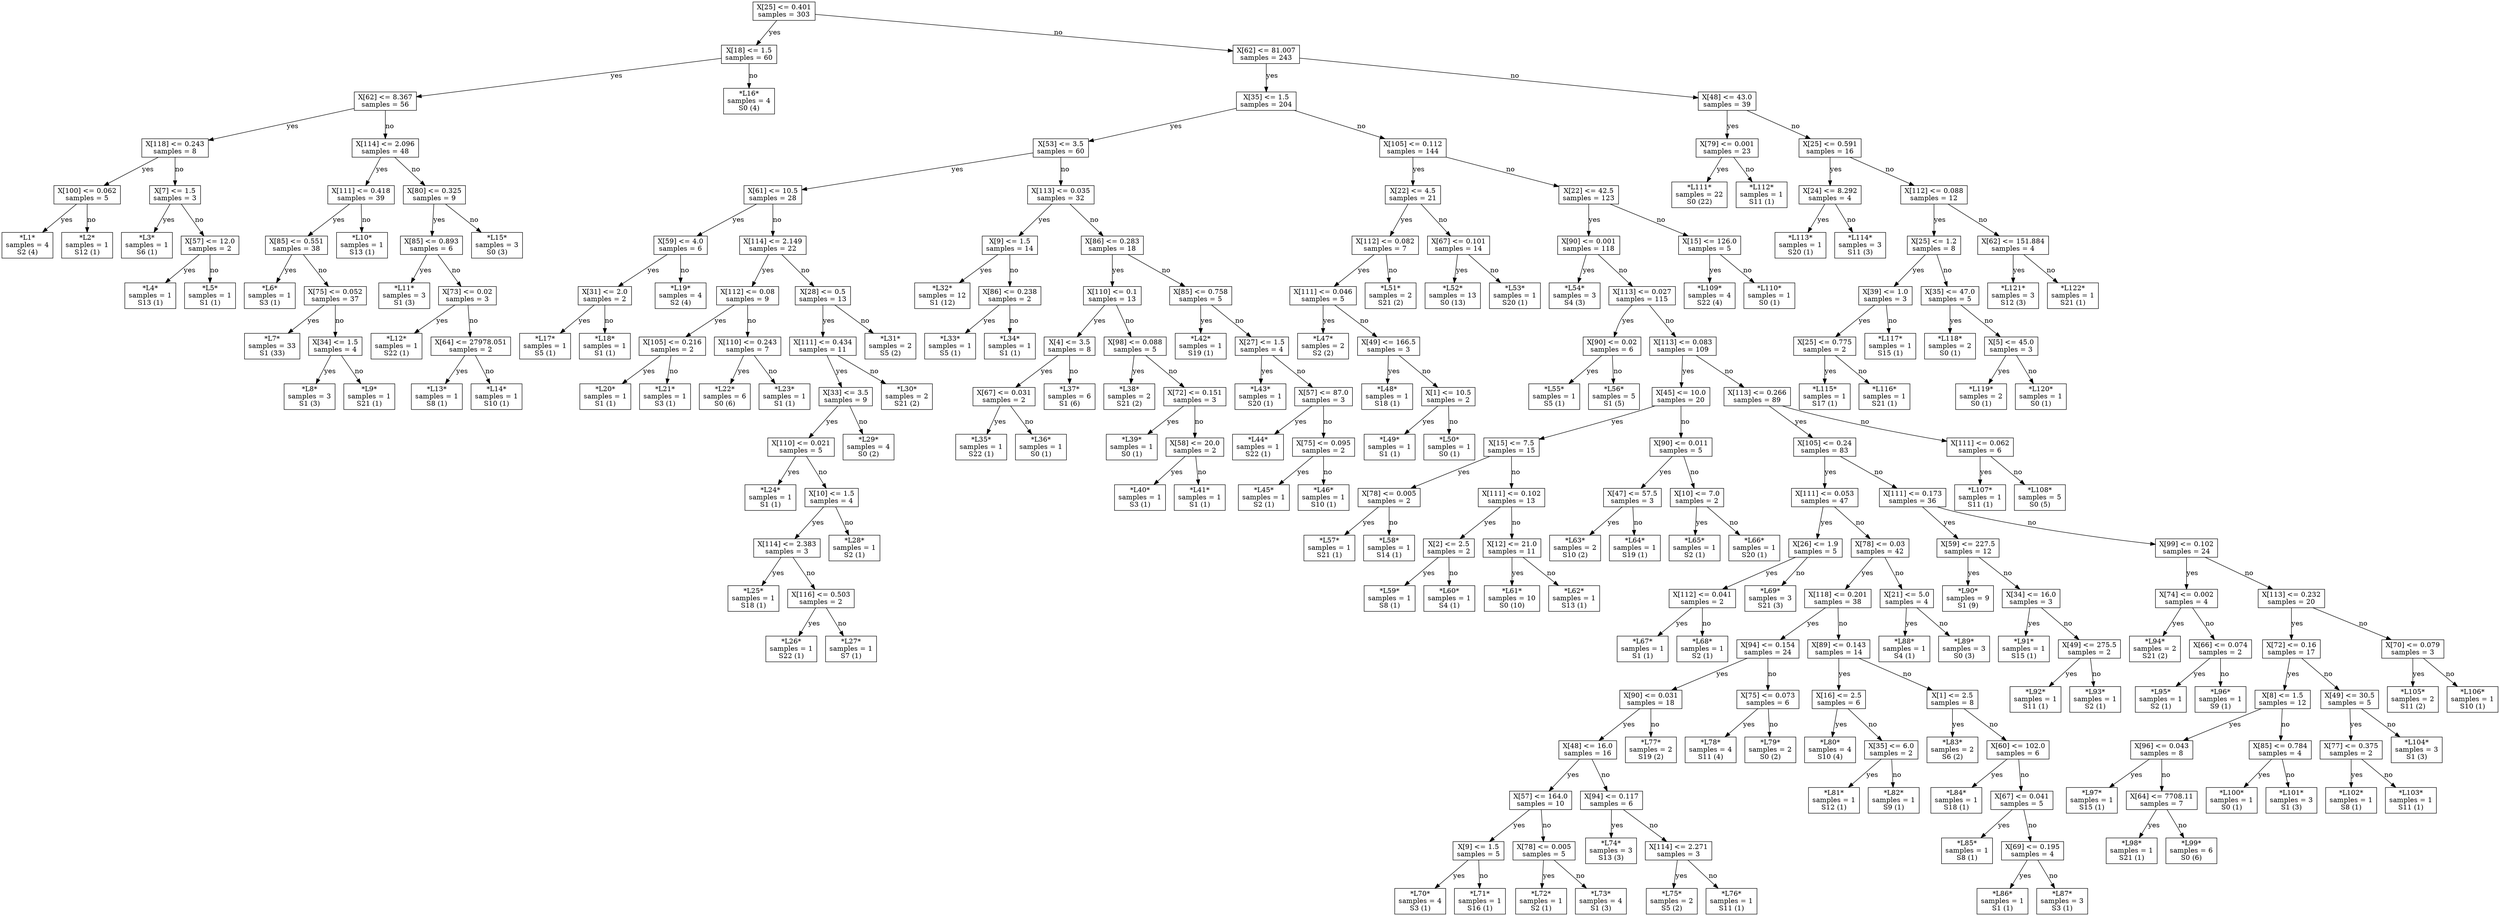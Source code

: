 digraph Tree {
node [shape=box] ;
0 [label="X[25] <= 0.401\nsamples = 303\n"] ;
1 [label="X[18] <= 1.5\nsamples = 60\n"] ;
0 -> 1 [label="yes"];
2 [label="X[62] <= 8.367\nsamples = 56\n"] ;
1 -> 2 [label="yes"];
3 [label="X[118] <= 0.243\nsamples = 8\n"] ;
2 -> 3 [label="yes"];
4 [label="X[100] <= 0.062\nsamples = 5\n"] ;
3 -> 4 [label="yes"];
5 [label="*L1*\nsamples = 4\nS2 (4)\n"] ;
4 -> 5 [label="yes"];
6 [label="*L2*\nsamples = 1\nS12 (1)\n"] ;
4 -> 6 [label="no"];
7 [label="X[7] <= 1.5\nsamples = 3\n"] ;
3 -> 7 [label="no"];
8 [label="*L3*\nsamples = 1\nS6 (1)\n"] ;
7 -> 8 [label="yes"];
9 [label="X[57] <= 12.0\nsamples = 2\n"] ;
7 -> 9 [label="no"];
10 [label="*L4*\nsamples = 1\nS13 (1)\n"] ;
9 -> 10 [label="yes"];
11 [label="*L5*\nsamples = 1\nS1 (1)\n"] ;
9 -> 11 [label="no"];
12 [label="X[114] <= 2.096\nsamples = 48\n"] ;
2 -> 12 [label="no"];
13 [label="X[111] <= 0.418\nsamples = 39\n"] ;
12 -> 13 [label="yes"];
14 [label="X[85] <= 0.551\nsamples = 38\n"] ;
13 -> 14 [label="yes"];
15 [label="*L6*\nsamples = 1\nS3 (1)\n"] ;
14 -> 15 [label="yes"];
16 [label="X[75] <= 0.052\nsamples = 37\n"] ;
14 -> 16 [label="no"];
17 [label="*L7*\nsamples = 33\nS1 (33)\n"] ;
16 -> 17 [label="yes"];
18 [label="X[34] <= 1.5\nsamples = 4\n"] ;
16 -> 18 [label="no"];
19 [label="*L8*\nsamples = 3\nS1 (3)\n"] ;
18 -> 19 [label="yes"];
20 [label="*L9*\nsamples = 1\nS21 (1)\n"] ;
18 -> 20 [label="no"];
21 [label="*L10*\nsamples = 1\nS13 (1)\n"] ;
13 -> 21 [label="no"];
22 [label="X[80] <= 0.325\nsamples = 9\n"] ;
12 -> 22 [label="no"];
23 [label="X[85] <= 0.893\nsamples = 6\n"] ;
22 -> 23 [label="yes"];
24 [label="*L11*\nsamples = 3\nS1 (3)\n"] ;
23 -> 24 [label="yes"];
25 [label="X[73] <= 0.02\nsamples = 3\n"] ;
23 -> 25 [label="no"];
26 [label="*L12*\nsamples = 1\nS22 (1)\n"] ;
25 -> 26 [label="yes"];
27 [label="X[64] <= 27978.051\nsamples = 2\n"] ;
25 -> 27 [label="no"];
28 [label="*L13*\nsamples = 1\nS8 (1)\n"] ;
27 -> 28 [label="yes"];
29 [label="*L14*\nsamples = 1\nS10 (1)\n"] ;
27 -> 29 [label="no"];
30 [label="*L15*\nsamples = 3\nS0 (3)\n"] ;
22 -> 30 [label="no"];
31 [label="*L16*\nsamples = 4\nS0 (4)\n"] ;
1 -> 31 [label="no"];
32 [label="X[62] <= 81.007\nsamples = 243\n"] ;
0 -> 32 [label="no"];
33 [label="X[35] <= 1.5\nsamples = 204\n"] ;
32 -> 33 [label="yes"];
34 [label="X[53] <= 3.5\nsamples = 60\n"] ;
33 -> 34 [label="yes"];
35 [label="X[61] <= 10.5\nsamples = 28\n"] ;
34 -> 35 [label="yes"];
36 [label="X[59] <= 4.0\nsamples = 6\n"] ;
35 -> 36 [label="yes"];
37 [label="X[31] <= 2.0\nsamples = 2\n"] ;
36 -> 37 [label="yes"];
38 [label="*L17*\nsamples = 1\nS5 (1)\n"] ;
37 -> 38 [label="yes"];
39 [label="*L18*\nsamples = 1\nS1 (1)\n"] ;
37 -> 39 [label="no"];
40 [label="*L19*\nsamples = 4\nS2 (4)\n"] ;
36 -> 40 [label="no"];
41 [label="X[114] <= 2.149\nsamples = 22\n"] ;
35 -> 41 [label="no"];
42 [label="X[112] <= 0.08\nsamples = 9\n"] ;
41 -> 42 [label="yes"];
43 [label="X[105] <= 0.216\nsamples = 2\n"] ;
42 -> 43 [label="yes"];
44 [label="*L20*\nsamples = 1\nS1 (1)\n"] ;
43 -> 44 [label="yes"];
45 [label="*L21*\nsamples = 1\nS3 (1)\n"] ;
43 -> 45 [label="no"];
46 [label="X[110] <= 0.243\nsamples = 7\n"] ;
42 -> 46 [label="no"];
47 [label="*L22*\nsamples = 6\nS0 (6)\n"] ;
46 -> 47 [label="yes"];
48 [label="*L23*\nsamples = 1\nS1 (1)\n"] ;
46 -> 48 [label="no"];
49 [label="X[28] <= 0.5\nsamples = 13\n"] ;
41 -> 49 [label="no"];
50 [label="X[111] <= 0.434\nsamples = 11\n"] ;
49 -> 50 [label="yes"];
51 [label="X[33] <= 3.5\nsamples = 9\n"] ;
50 -> 51 [label="yes"];
52 [label="X[110] <= 0.021\nsamples = 5\n"] ;
51 -> 52 [label="yes"];
53 [label="*L24*\nsamples = 1\nS1 (1)\n"] ;
52 -> 53 [label="yes"];
54 [label="X[10] <= 1.5\nsamples = 4\n"] ;
52 -> 54 [label="no"];
55 [label="X[114] <= 2.383\nsamples = 3\n"] ;
54 -> 55 [label="yes"];
56 [label="*L25*\nsamples = 1\nS18 (1)\n"] ;
55 -> 56 [label="yes"];
57 [label="X[116] <= 0.503\nsamples = 2\n"] ;
55 -> 57 [label="no"];
58 [label="*L26*\nsamples = 1\nS22 (1)\n"] ;
57 -> 58 [label="yes"];
59 [label="*L27*\nsamples = 1\nS7 (1)\n"] ;
57 -> 59 [label="no"];
60 [label="*L28*\nsamples = 1\nS2 (1)\n"] ;
54 -> 60 [label="no"];
61 [label="*L29*\nsamples = 4\nS0 (2)\n"] ;
51 -> 61 [label="no"];
62 [label="*L30*\nsamples = 2\nS21 (2)\n"] ;
50 -> 62 [label="no"];
63 [label="*L31*\nsamples = 2\nS5 (2)\n"] ;
49 -> 63 [label="no"];
64 [label="X[113] <= 0.035\nsamples = 32\n"] ;
34 -> 64 [label="no"];
65 [label="X[9] <= 1.5\nsamples = 14\n"] ;
64 -> 65 [label="yes"];
66 [label="*L32*\nsamples = 12\nS1 (12)\n"] ;
65 -> 66 [label="yes"];
67 [label="X[86] <= 0.238\nsamples = 2\n"] ;
65 -> 67 [label="no"];
68 [label="*L33*\nsamples = 1\nS5 (1)\n"] ;
67 -> 68 [label="yes"];
69 [label="*L34*\nsamples = 1\nS1 (1)\n"] ;
67 -> 69 [label="no"];
70 [label="X[86] <= 0.283\nsamples = 18\n"] ;
64 -> 70 [label="no"];
71 [label="X[110] <= 0.1\nsamples = 13\n"] ;
70 -> 71 [label="yes"];
72 [label="X[4] <= 3.5\nsamples = 8\n"] ;
71 -> 72 [label="yes"];
73 [label="X[67] <= 0.031\nsamples = 2\n"] ;
72 -> 73 [label="yes"];
74 [label="*L35*\nsamples = 1\nS22 (1)\n"] ;
73 -> 74 [label="yes"];
75 [label="*L36*\nsamples = 1\nS0 (1)\n"] ;
73 -> 75 [label="no"];
76 [label="*L37*\nsamples = 6\nS1 (6)\n"] ;
72 -> 76 [label="no"];
77 [label="X[98] <= 0.088\nsamples = 5\n"] ;
71 -> 77 [label="no"];
78 [label="*L38*\nsamples = 2\nS21 (2)\n"] ;
77 -> 78 [label="yes"];
79 [label="X[72] <= 0.151\nsamples = 3\n"] ;
77 -> 79 [label="no"];
80 [label="*L39*\nsamples = 1\nS0 (1)\n"] ;
79 -> 80 [label="yes"];
81 [label="X[58] <= 20.0\nsamples = 2\n"] ;
79 -> 81 [label="no"];
82 [label="*L40*\nsamples = 1\nS3 (1)\n"] ;
81 -> 82 [label="yes"];
83 [label="*L41*\nsamples = 1\nS1 (1)\n"] ;
81 -> 83 [label="no"];
84 [label="X[85] <= 0.758\nsamples = 5\n"] ;
70 -> 84 [label="no"];
85 [label="*L42*\nsamples = 1\nS19 (1)\n"] ;
84 -> 85 [label="yes"];
86 [label="X[27] <= 1.5\nsamples = 4\n"] ;
84 -> 86 [label="no"];
87 [label="*L43*\nsamples = 1\nS20 (1)\n"] ;
86 -> 87 [label="yes"];
88 [label="X[57] <= 87.0\nsamples = 3\n"] ;
86 -> 88 [label="no"];
89 [label="*L44*\nsamples = 1\nS22 (1)\n"] ;
88 -> 89 [label="yes"];
90 [label="X[75] <= 0.095\nsamples = 2\n"] ;
88 -> 90 [label="no"];
91 [label="*L45*\nsamples = 1\nS2 (1)\n"] ;
90 -> 91 [label="yes"];
92 [label="*L46*\nsamples = 1\nS10 (1)\n"] ;
90 -> 92 [label="no"];
93 [label="X[105] <= 0.112\nsamples = 144\n"] ;
33 -> 93 [label="no"];
94 [label="X[22] <= 4.5\nsamples = 21\n"] ;
93 -> 94 [label="yes"];
95 [label="X[112] <= 0.082\nsamples = 7\n"] ;
94 -> 95 [label="yes"];
96 [label="X[111] <= 0.046\nsamples = 5\n"] ;
95 -> 96 [label="yes"];
97 [label="*L47*\nsamples = 2\nS2 (2)\n"] ;
96 -> 97 [label="yes"];
98 [label="X[49] <= 166.5\nsamples = 3\n"] ;
96 -> 98 [label="no"];
99 [label="*L48*\nsamples = 1\nS18 (1)\n"] ;
98 -> 99 [label="yes"];
100 [label="X[1] <= 10.5\nsamples = 2\n"] ;
98 -> 100 [label="no"];
101 [label="*L49*\nsamples = 1\nS1 (1)\n"] ;
100 -> 101 [label="yes"];
102 [label="*L50*\nsamples = 1\nS0 (1)\n"] ;
100 -> 102 [label="no"];
103 [label="*L51*\nsamples = 2\nS21 (2)\n"] ;
95 -> 103 [label="no"];
104 [label="X[67] <= 0.101\nsamples = 14\n"] ;
94 -> 104 [label="no"];
105 [label="*L52*\nsamples = 13\nS0 (13)\n"] ;
104 -> 105 [label="yes"];
106 [label="*L53*\nsamples = 1\nS20 (1)\n"] ;
104 -> 106 [label="no"];
107 [label="X[22] <= 42.5\nsamples = 123\n"] ;
93 -> 107 [label="no"];
108 [label="X[90] <= 0.001\nsamples = 118\n"] ;
107 -> 108 [label="yes"];
109 [label="*L54*\nsamples = 3\nS4 (3)\n"] ;
108 -> 109 [label="yes"];
110 [label="X[113] <= 0.027\nsamples = 115\n"] ;
108 -> 110 [label="no"];
111 [label="X[90] <= 0.02\nsamples = 6\n"] ;
110 -> 111 [label="yes"];
112 [label="*L55*\nsamples = 1\nS5 (1)\n"] ;
111 -> 112 [label="yes"];
113 [label="*L56*\nsamples = 5\nS1 (5)\n"] ;
111 -> 113 [label="no"];
114 [label="X[113] <= 0.083\nsamples = 109\n"] ;
110 -> 114 [label="no"];
115 [label="X[45] <= 10.0\nsamples = 20\n"] ;
114 -> 115 [label="yes"];
116 [label="X[15] <= 7.5\nsamples = 15\n"] ;
115 -> 116 [label="yes"];
117 [label="X[78] <= 0.005\nsamples = 2\n"] ;
116 -> 117 [label="yes"];
118 [label="*L57*\nsamples = 1\nS21 (1)\n"] ;
117 -> 118 [label="yes"];
119 [label="*L58*\nsamples = 1\nS14 (1)\n"] ;
117 -> 119 [label="no"];
120 [label="X[111] <= 0.102\nsamples = 13\n"] ;
116 -> 120 [label="no"];
121 [label="X[2] <= 2.5\nsamples = 2\n"] ;
120 -> 121 [label="yes"];
122 [label="*L59*\nsamples = 1\nS8 (1)\n"] ;
121 -> 122 [label="yes"];
123 [label="*L60*\nsamples = 1\nS4 (1)\n"] ;
121 -> 123 [label="no"];
124 [label="X[12] <= 21.0\nsamples = 11\n"] ;
120 -> 124 [label="no"];
125 [label="*L61*\nsamples = 10\nS0 (10)\n"] ;
124 -> 125 [label="yes"];
126 [label="*L62*\nsamples = 1\nS13 (1)\n"] ;
124 -> 126 [label="no"];
127 [label="X[90] <= 0.011\nsamples = 5\n"] ;
115 -> 127 [label="no"];
128 [label="X[47] <= 57.5\nsamples = 3\n"] ;
127 -> 128 [label="yes"];
129 [label="*L63*\nsamples = 2\nS10 (2)\n"] ;
128 -> 129 [label="yes"];
130 [label="*L64*\nsamples = 1\nS19 (1)\n"] ;
128 -> 130 [label="no"];
131 [label="X[10] <= 7.0\nsamples = 2\n"] ;
127 -> 131 [label="no"];
132 [label="*L65*\nsamples = 1\nS2 (1)\n"] ;
131 -> 132 [label="yes"];
133 [label="*L66*\nsamples = 1\nS20 (1)\n"] ;
131 -> 133 [label="no"];
134 [label="X[113] <= 0.266\nsamples = 89\n"] ;
114 -> 134 [label="no"];
135 [label="X[105] <= 0.24\nsamples = 83\n"] ;
134 -> 135 [label="yes"];
136 [label="X[111] <= 0.053\nsamples = 47\n"] ;
135 -> 136 [label="yes"];
137 [label="X[26] <= 1.9\nsamples = 5\n"] ;
136 -> 137 [label="yes"];
138 [label="X[112] <= 0.041\nsamples = 2\n"] ;
137 -> 138 [label="yes"];
139 [label="*L67*\nsamples = 1\nS1 (1)\n"] ;
138 -> 139 [label="yes"];
140 [label="*L68*\nsamples = 1\nS2 (1)\n"] ;
138 -> 140 [label="no"];
141 [label="*L69*\nsamples = 3\nS21 (3)\n"] ;
137 -> 141 [label="no"];
142 [label="X[78] <= 0.03\nsamples = 42\n"] ;
136 -> 142 [label="no"];
143 [label="X[118] <= 0.201\nsamples = 38\n"] ;
142 -> 143 [label="yes"];
144 [label="X[94] <= 0.154\nsamples = 24\n"] ;
143 -> 144 [label="yes"];
145 [label="X[90] <= 0.031\nsamples = 18\n"] ;
144 -> 145 [label="yes"];
146 [label="X[48] <= 16.0\nsamples = 16\n"] ;
145 -> 146 [label="yes"];
147 [label="X[57] <= 164.0\nsamples = 10\n"] ;
146 -> 147 [label="yes"];
148 [label="X[9] <= 1.5\nsamples = 5\n"] ;
147 -> 148 [label="yes"];
149 [label="*L70*\nsamples = 4\nS3 (1)\n"] ;
148 -> 149 [label="yes"];
150 [label="*L71*\nsamples = 1\nS16 (1)\n"] ;
148 -> 150 [label="no"];
151 [label="X[78] <= 0.005\nsamples = 5\n"] ;
147 -> 151 [label="no"];
152 [label="*L72*\nsamples = 1\nS2 (1)\n"] ;
151 -> 152 [label="yes"];
153 [label="*L73*\nsamples = 4\nS1 (3)\n"] ;
151 -> 153 [label="no"];
154 [label="X[94] <= 0.117\nsamples = 6\n"] ;
146 -> 154 [label="no"];
155 [label="*L74*\nsamples = 3\nS13 (3)\n"] ;
154 -> 155 [label="yes"];
156 [label="X[114] <= 2.271\nsamples = 3\n"] ;
154 -> 156 [label="no"];
157 [label="*L75*\nsamples = 2\nS5 (2)\n"] ;
156 -> 157 [label="yes"];
158 [label="*L76*\nsamples = 1\nS11 (1)\n"] ;
156 -> 158 [label="no"];
159 [label="*L77*\nsamples = 2\nS19 (2)\n"] ;
145 -> 159 [label="no"];
160 [label="X[75] <= 0.073\nsamples = 6\n"] ;
144 -> 160 [label="no"];
161 [label="*L78*\nsamples = 4\nS11 (4)\n"] ;
160 -> 161 [label="yes"];
162 [label="*L79*\nsamples = 2\nS0 (2)\n"] ;
160 -> 162 [label="no"];
163 [label="X[89] <= 0.143\nsamples = 14\n"] ;
143 -> 163 [label="no"];
164 [label="X[16] <= 2.5\nsamples = 6\n"] ;
163 -> 164 [label="yes"];
165 [label="*L80*\nsamples = 4\nS10 (4)\n"] ;
164 -> 165 [label="yes"];
166 [label="X[35] <= 6.0\nsamples = 2\n"] ;
164 -> 166 [label="no"];
167 [label="*L81*\nsamples = 1\nS12 (1)\n"] ;
166 -> 167 [label="yes"];
168 [label="*L82*\nsamples = 1\nS9 (1)\n"] ;
166 -> 168 [label="no"];
169 [label="X[1] <= 2.5\nsamples = 8\n"] ;
163 -> 169 [label="no"];
170 [label="*L83*\nsamples = 2\nS6 (2)\n"] ;
169 -> 170 [label="yes"];
171 [label="X[60] <= 102.0\nsamples = 6\n"] ;
169 -> 171 [label="no"];
172 [label="*L84*\nsamples = 1\nS18 (1)\n"] ;
171 -> 172 [label="yes"];
173 [label="X[67] <= 0.041\nsamples = 5\n"] ;
171 -> 173 [label="no"];
174 [label="*L85*\nsamples = 1\nS8 (1)\n"] ;
173 -> 174 [label="yes"];
175 [label="X[69] <= 0.195\nsamples = 4\n"] ;
173 -> 175 [label="no"];
176 [label="*L86*\nsamples = 1\nS1 (1)\n"] ;
175 -> 176 [label="yes"];
177 [label="*L87*\nsamples = 3\nS3 (1)\n"] ;
175 -> 177 [label="no"];
178 [label="X[21] <= 5.0\nsamples = 4\n"] ;
142 -> 178 [label="no"];
179 [label="*L88*\nsamples = 1\nS4 (1)\n"] ;
178 -> 179 [label="yes"];
180 [label="*L89*\nsamples = 3\nS0 (3)\n"] ;
178 -> 180 [label="no"];
181 [label="X[111] <= 0.173\nsamples = 36\n"] ;
135 -> 181 [label="no"];
182 [label="X[59] <= 227.5\nsamples = 12\n"] ;
181 -> 182 [label="yes"];
183 [label="*L90*\nsamples = 9\nS1 (9)\n"] ;
182 -> 183 [label="yes"];
184 [label="X[34] <= 16.0\nsamples = 3\n"] ;
182 -> 184 [label="no"];
185 [label="*L91*\nsamples = 1\nS15 (1)\n"] ;
184 -> 185 [label="yes"];
186 [label="X[49] <= 275.5\nsamples = 2\n"] ;
184 -> 186 [label="no"];
187 [label="*L92*\nsamples = 1\nS11 (1)\n"] ;
186 -> 187 [label="yes"];
188 [label="*L93*\nsamples = 1\nS2 (1)\n"] ;
186 -> 188 [label="no"];
189 [label="X[99] <= 0.102\nsamples = 24\n"] ;
181 -> 189 [label="no"];
190 [label="X[74] <= 0.002\nsamples = 4\n"] ;
189 -> 190 [label="yes"];
191 [label="*L94*\nsamples = 2\nS21 (2)\n"] ;
190 -> 191 [label="yes"];
192 [label="X[66] <= 0.074\nsamples = 2\n"] ;
190 -> 192 [label="no"];
193 [label="*L95*\nsamples = 1\nS2 (1)\n"] ;
192 -> 193 [label="yes"];
194 [label="*L96*\nsamples = 1\nS9 (1)\n"] ;
192 -> 194 [label="no"];
195 [label="X[113] <= 0.232\nsamples = 20\n"] ;
189 -> 195 [label="no"];
196 [label="X[72] <= 0.16\nsamples = 17\n"] ;
195 -> 196 [label="yes"];
197 [label="X[8] <= 1.5\nsamples = 12\n"] ;
196 -> 197 [label="yes"];
198 [label="X[96] <= 0.043\nsamples = 8\n"] ;
197 -> 198 [label="yes"];
199 [label="*L97*\nsamples = 1\nS15 (1)\n"] ;
198 -> 199 [label="yes"];
200 [label="X[64] <= 7708.11\nsamples = 7\n"] ;
198 -> 200 [label="no"];
201 [label="*L98*\nsamples = 1\nS21 (1)\n"] ;
200 -> 201 [label="yes"];
202 [label="*L99*\nsamples = 6\nS0 (6)\n"] ;
200 -> 202 [label="no"];
203 [label="X[85] <= 0.784\nsamples = 4\n"] ;
197 -> 203 [label="no"];
204 [label="*L100*\nsamples = 1\nS0 (1)\n"] ;
203 -> 204 [label="yes"];
205 [label="*L101*\nsamples = 3\nS1 (3)\n"] ;
203 -> 205 [label="no"];
206 [label="X[49] <= 30.5\nsamples = 5\n"] ;
196 -> 206 [label="no"];
207 [label="X[77] <= 0.375\nsamples = 2\n"] ;
206 -> 207 [label="yes"];
208 [label="*L102*\nsamples = 1\nS8 (1)\n"] ;
207 -> 208 [label="yes"];
209 [label="*L103*\nsamples = 1\nS11 (1)\n"] ;
207 -> 209 [label="no"];
210 [label="*L104*\nsamples = 3\nS1 (3)\n"] ;
206 -> 210 [label="no"];
211 [label="X[70] <= 0.079\nsamples = 3\n"] ;
195 -> 211 [label="no"];
212 [label="*L105*\nsamples = 2\nS11 (2)\n"] ;
211 -> 212 [label="yes"];
213 [label="*L106*\nsamples = 1\nS10 (1)\n"] ;
211 -> 213 [label="no"];
214 [label="X[111] <= 0.062\nsamples = 6\n"] ;
134 -> 214 [label="no"];
215 [label="*L107*\nsamples = 1\nS11 (1)\n"] ;
214 -> 215 [label="yes"];
216 [label="*L108*\nsamples = 5\nS0 (5)\n"] ;
214 -> 216 [label="no"];
217 [label="X[15] <= 126.0\nsamples = 5\n"] ;
107 -> 217 [label="no"];
218 [label="*L109*\nsamples = 4\nS22 (4)\n"] ;
217 -> 218 [label="yes"];
219 [label="*L110*\nsamples = 1\nS0 (1)\n"] ;
217 -> 219 [label="no"];
220 [label="X[48] <= 43.0\nsamples = 39\n"] ;
32 -> 220 [label="no"];
221 [label="X[79] <= 0.001\nsamples = 23\n"] ;
220 -> 221 [label="yes"];
222 [label="*L111*\nsamples = 22\nS0 (22)\n"] ;
221 -> 222 [label="yes"];
223 [label="*L112*\nsamples = 1\nS11 (1)\n"] ;
221 -> 223 [label="no"];
224 [label="X[25] <= 0.591\nsamples = 16\n"] ;
220 -> 224 [label="no"];
225 [label="X[24] <= 8.292\nsamples = 4\n"] ;
224 -> 225 [label="yes"];
226 [label="*L113*\nsamples = 1\nS20 (1)\n"] ;
225 -> 226 [label="yes"];
227 [label="*L114*\nsamples = 3\nS11 (3)\n"] ;
225 -> 227 [label="no"];
228 [label="X[112] <= 0.088\nsamples = 12\n"] ;
224 -> 228 [label="no"];
229 [label="X[25] <= 1.2\nsamples = 8\n"] ;
228 -> 229 [label="yes"];
230 [label="X[39] <= 1.0\nsamples = 3\n"] ;
229 -> 230 [label="yes"];
231 [label="X[25] <= 0.775\nsamples = 2\n"] ;
230 -> 231 [label="yes"];
232 [label="*L115*\nsamples = 1\nS17 (1)\n"] ;
231 -> 232 [label="yes"];
233 [label="*L116*\nsamples = 1\nS21 (1)\n"] ;
231 -> 233 [label="no"];
234 [label="*L117*\nsamples = 1\nS15 (1)\n"] ;
230 -> 234 [label="no"];
235 [label="X[35] <= 47.0\nsamples = 5\n"] ;
229 -> 235 [label="no"];
236 [label="*L118*\nsamples = 2\nS0 (1)\n"] ;
235 -> 236 [label="yes"];
237 [label="X[5] <= 45.0\nsamples = 3\n"] ;
235 -> 237 [label="no"];
238 [label="*L119*\nsamples = 2\nS0 (1)\n"] ;
237 -> 238 [label="yes"];
239 [label="*L120*\nsamples = 1\nS0 (1)\n"] ;
237 -> 239 [label="no"];
240 [label="X[62] <= 151.884\nsamples = 4\n"] ;
228 -> 240 [label="no"];
241 [label="*L121*\nsamples = 3\nS12 (3)\n"] ;
240 -> 241 [label="yes"];
242 [label="*L122*\nsamples = 1\nS21 (1)\n"] ;
240 -> 242 [label="no"];
}
